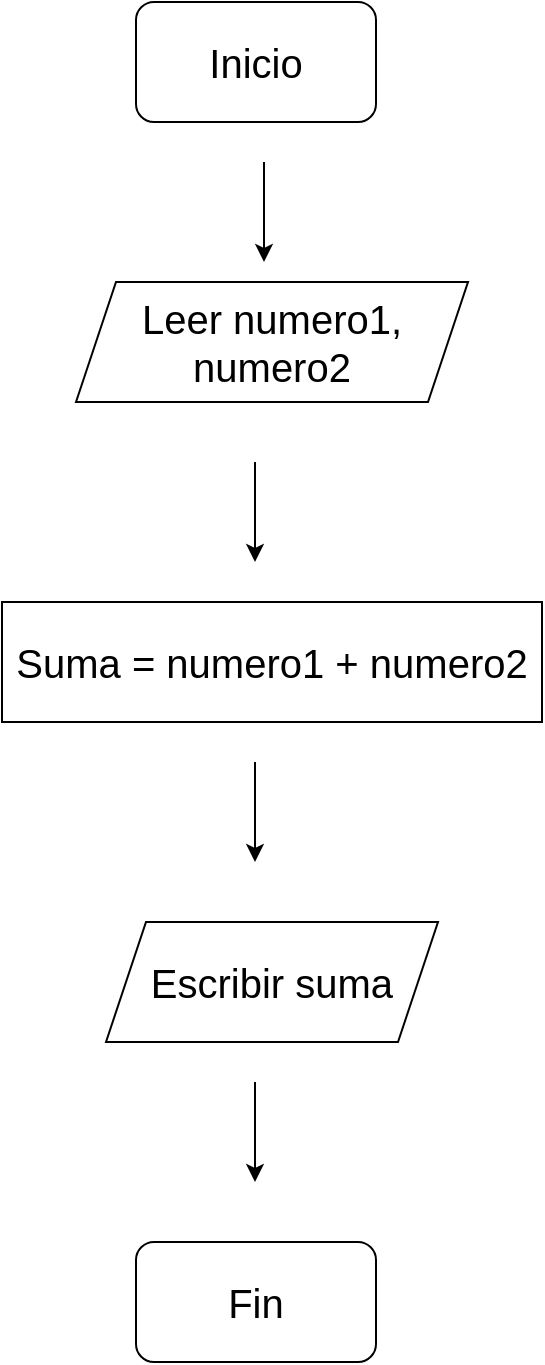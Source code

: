 <mxfile version="21.7.1" type="github">
  <diagram name="Página-1" id="Yi33oZd_pEWtdlWNgvh2">
    <mxGraphModel dx="1434" dy="790" grid="1" gridSize="10" guides="1" tooltips="1" connect="1" arrows="1" fold="1" page="1" pageScale="1" pageWidth="827" pageHeight="1169" math="0" shadow="0">
      <root>
        <mxCell id="0" />
        <mxCell id="1" parent="0" />
        <mxCell id="KbbWXVlq2Cv3EojK0A0T-2" value="&lt;font style=&quot;font-size: 20px;&quot;&gt;Leer numero1, numero2&lt;/font&gt;" style="shape=parallelogram;perimeter=parallelogramPerimeter;whiteSpace=wrap;html=1;fixedSize=1;" vertex="1" parent="1">
          <mxGeometry x="320" y="210" width="196" height="60" as="geometry" />
        </mxCell>
        <mxCell id="KbbWXVlq2Cv3EojK0A0T-3" value="" style="endArrow=classic;html=1;rounded=0;" edge="1" parent="1">
          <mxGeometry width="50" height="50" relative="1" as="geometry">
            <mxPoint x="414" y="150" as="sourcePoint" />
            <mxPoint x="414" y="200" as="targetPoint" />
          </mxGeometry>
        </mxCell>
        <mxCell id="KbbWXVlq2Cv3EojK0A0T-4" value="&lt;font style=&quot;font-size: 20px;&quot;&gt;Suma = numero1 + numero2&lt;/font&gt;" style="rounded=0;whiteSpace=wrap;html=1;" vertex="1" parent="1">
          <mxGeometry x="283" y="370" width="270" height="60" as="geometry" />
        </mxCell>
        <mxCell id="KbbWXVlq2Cv3EojK0A0T-5" value="&lt;font style=&quot;font-size: 20px;&quot;&gt;Inicio&lt;/font&gt;" style="rounded=1;whiteSpace=wrap;html=1;" vertex="1" parent="1">
          <mxGeometry x="350" y="70" width="120" height="60" as="geometry" />
        </mxCell>
        <mxCell id="KbbWXVlq2Cv3EojK0A0T-6" value="" style="endArrow=classic;html=1;rounded=0;" edge="1" parent="1">
          <mxGeometry width="50" height="50" relative="1" as="geometry">
            <mxPoint x="409.5" y="300" as="sourcePoint" />
            <mxPoint x="409.5" y="350" as="targetPoint" />
          </mxGeometry>
        </mxCell>
        <mxCell id="KbbWXVlq2Cv3EojK0A0T-7" value="" style="endArrow=classic;html=1;rounded=0;" edge="1" parent="1">
          <mxGeometry width="50" height="50" relative="1" as="geometry">
            <mxPoint x="409.5" y="450" as="sourcePoint" />
            <mxPoint x="409.5" y="500" as="targetPoint" />
          </mxGeometry>
        </mxCell>
        <mxCell id="KbbWXVlq2Cv3EojK0A0T-8" value="&lt;font style=&quot;font-size: 20px;&quot;&gt;Escribir suma&lt;/font&gt;" style="shape=parallelogram;perimeter=parallelogramPerimeter;whiteSpace=wrap;html=1;fixedSize=1;" vertex="1" parent="1">
          <mxGeometry x="335" y="530" width="166" height="60" as="geometry" />
        </mxCell>
        <mxCell id="KbbWXVlq2Cv3EojK0A0T-9" value="" style="endArrow=classic;html=1;rounded=0;" edge="1" parent="1">
          <mxGeometry width="50" height="50" relative="1" as="geometry">
            <mxPoint x="409.5" y="610" as="sourcePoint" />
            <mxPoint x="409.5" y="660" as="targetPoint" />
          </mxGeometry>
        </mxCell>
        <mxCell id="KbbWXVlq2Cv3EojK0A0T-10" value="&lt;font style=&quot;font-size: 20px;&quot;&gt;Fin&lt;/font&gt;" style="rounded=1;whiteSpace=wrap;html=1;" vertex="1" parent="1">
          <mxGeometry x="350" y="690" width="120" height="60" as="geometry" />
        </mxCell>
      </root>
    </mxGraphModel>
  </diagram>
</mxfile>
